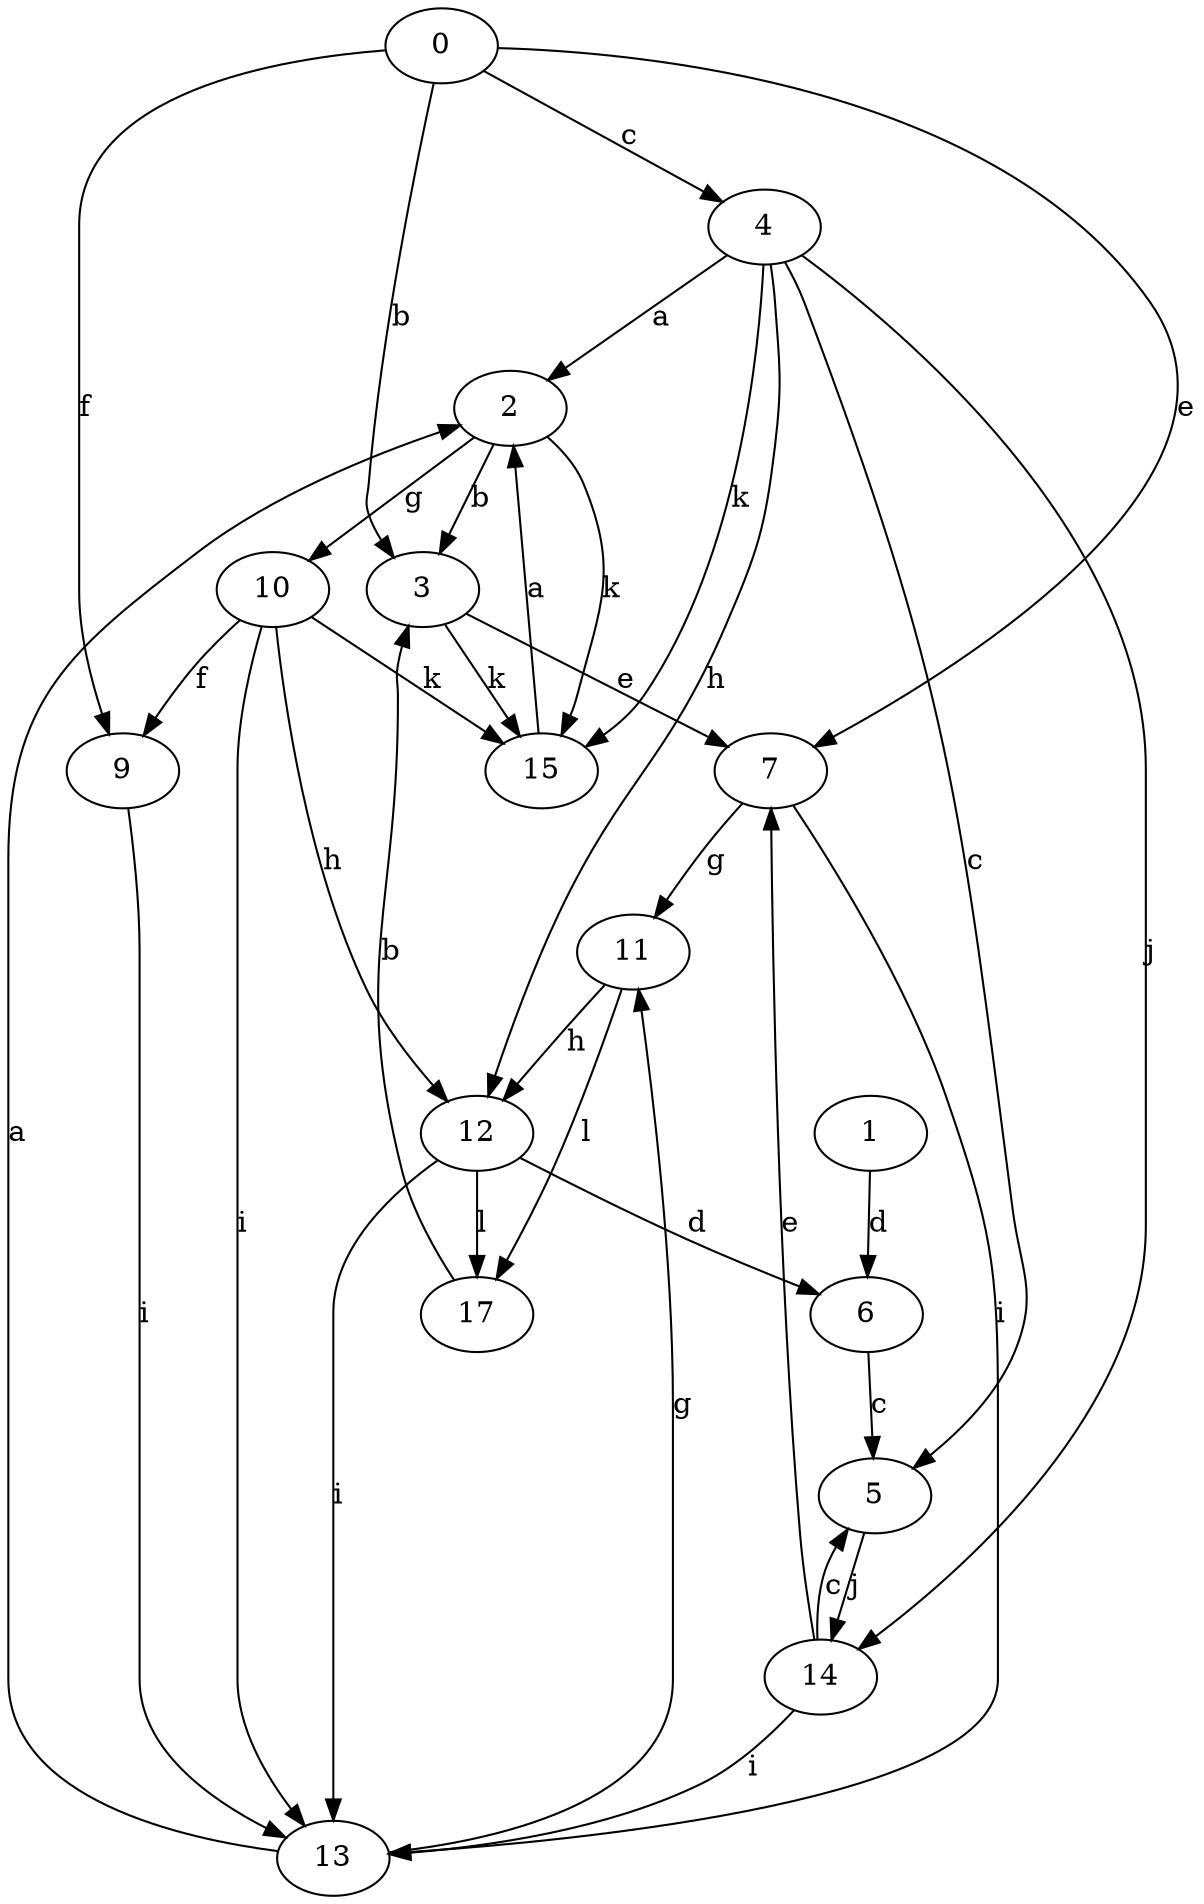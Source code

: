 strict digraph  {
2;
3;
4;
0;
1;
5;
6;
7;
9;
10;
11;
12;
13;
14;
15;
17;
2 -> 3  [label=b];
2 -> 10  [label=g];
2 -> 15  [label=k];
3 -> 7  [label=e];
3 -> 15  [label=k];
4 -> 2  [label=a];
4 -> 5  [label=c];
4 -> 12  [label=h];
4 -> 14  [label=j];
4 -> 15  [label=k];
0 -> 3  [label=b];
0 -> 4  [label=c];
0 -> 7  [label=e];
0 -> 9  [label=f];
1 -> 6  [label=d];
5 -> 14  [label=j];
6 -> 5  [label=c];
7 -> 11  [label=g];
7 -> 13  [label=i];
9 -> 13  [label=i];
10 -> 9  [label=f];
10 -> 12  [label=h];
10 -> 13  [label=i];
10 -> 15  [label=k];
11 -> 12  [label=h];
11 -> 17  [label=l];
12 -> 6  [label=d];
12 -> 13  [label=i];
12 -> 17  [label=l];
13 -> 2  [label=a];
13 -> 11  [label=g];
14 -> 5  [label=c];
14 -> 7  [label=e];
14 -> 13  [label=i];
15 -> 2  [label=a];
17 -> 3  [label=b];
}
